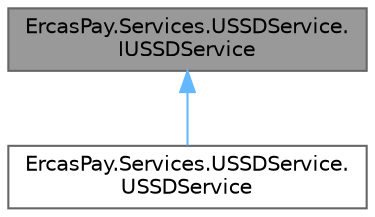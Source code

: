digraph "ErcasPay.Services.USSDService.IUSSDService"
{
 // LATEX_PDF_SIZE
  bgcolor="transparent";
  edge [fontname=Helvetica,fontsize=10,labelfontname=Helvetica,labelfontsize=10];
  node [fontname=Helvetica,fontsize=10,shape=box,height=0.2,width=0.4];
  Node1 [id="Node000001",label="ErcasPay.Services.USSDService.\lIUSSDService",height=0.2,width=0.4,color="gray40", fillcolor="grey60", style="filled", fontcolor="black",tooltip="Service interface for USSD payments."];
  Node1 -> Node2 [id="edge1_Node000001_Node000002",dir="back",color="steelblue1",style="solid",tooltip=" "];
  Node2 [id="Node000002",label="ErcasPay.Services.USSDService.\lUSSDService",height=0.2,width=0.4,color="gray40", fillcolor="white", style="filled",URL="$classErcasPay_1_1Services_1_1USSDService_1_1USSDService.html",tooltip="Service for USSD payments."];
}
